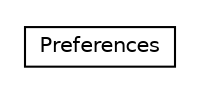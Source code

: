 #!/usr/local/bin/dot
#
# Class diagram 
# Generated by UMLGraph version R5_6-24-gf6e263 (http://www.umlgraph.org/)
#

digraph G {
	edge [fontname="Helvetica",fontsize=10,labelfontname="Helvetica",labelfontsize=10];
	node [fontname="Helvetica",fontsize=10,shape=plaintext];
	nodesep=0.25;
	ranksep=0.5;
	// org.universAAL.ucc.model.preferences.Preferences
	c1351892 [label=<<table title="org.universAAL.ucc.model.preferences.Preferences" border="0" cellborder="1" cellspacing="0" cellpadding="2" port="p" href="./Preferences.html">
		<tr><td><table border="0" cellspacing="0" cellpadding="1">
<tr><td align="center" balign="center"> Preferences </td></tr>
		</table></td></tr>
		</table>>, URL="./Preferences.html", fontname="Helvetica", fontcolor="black", fontsize=10.0];
}

